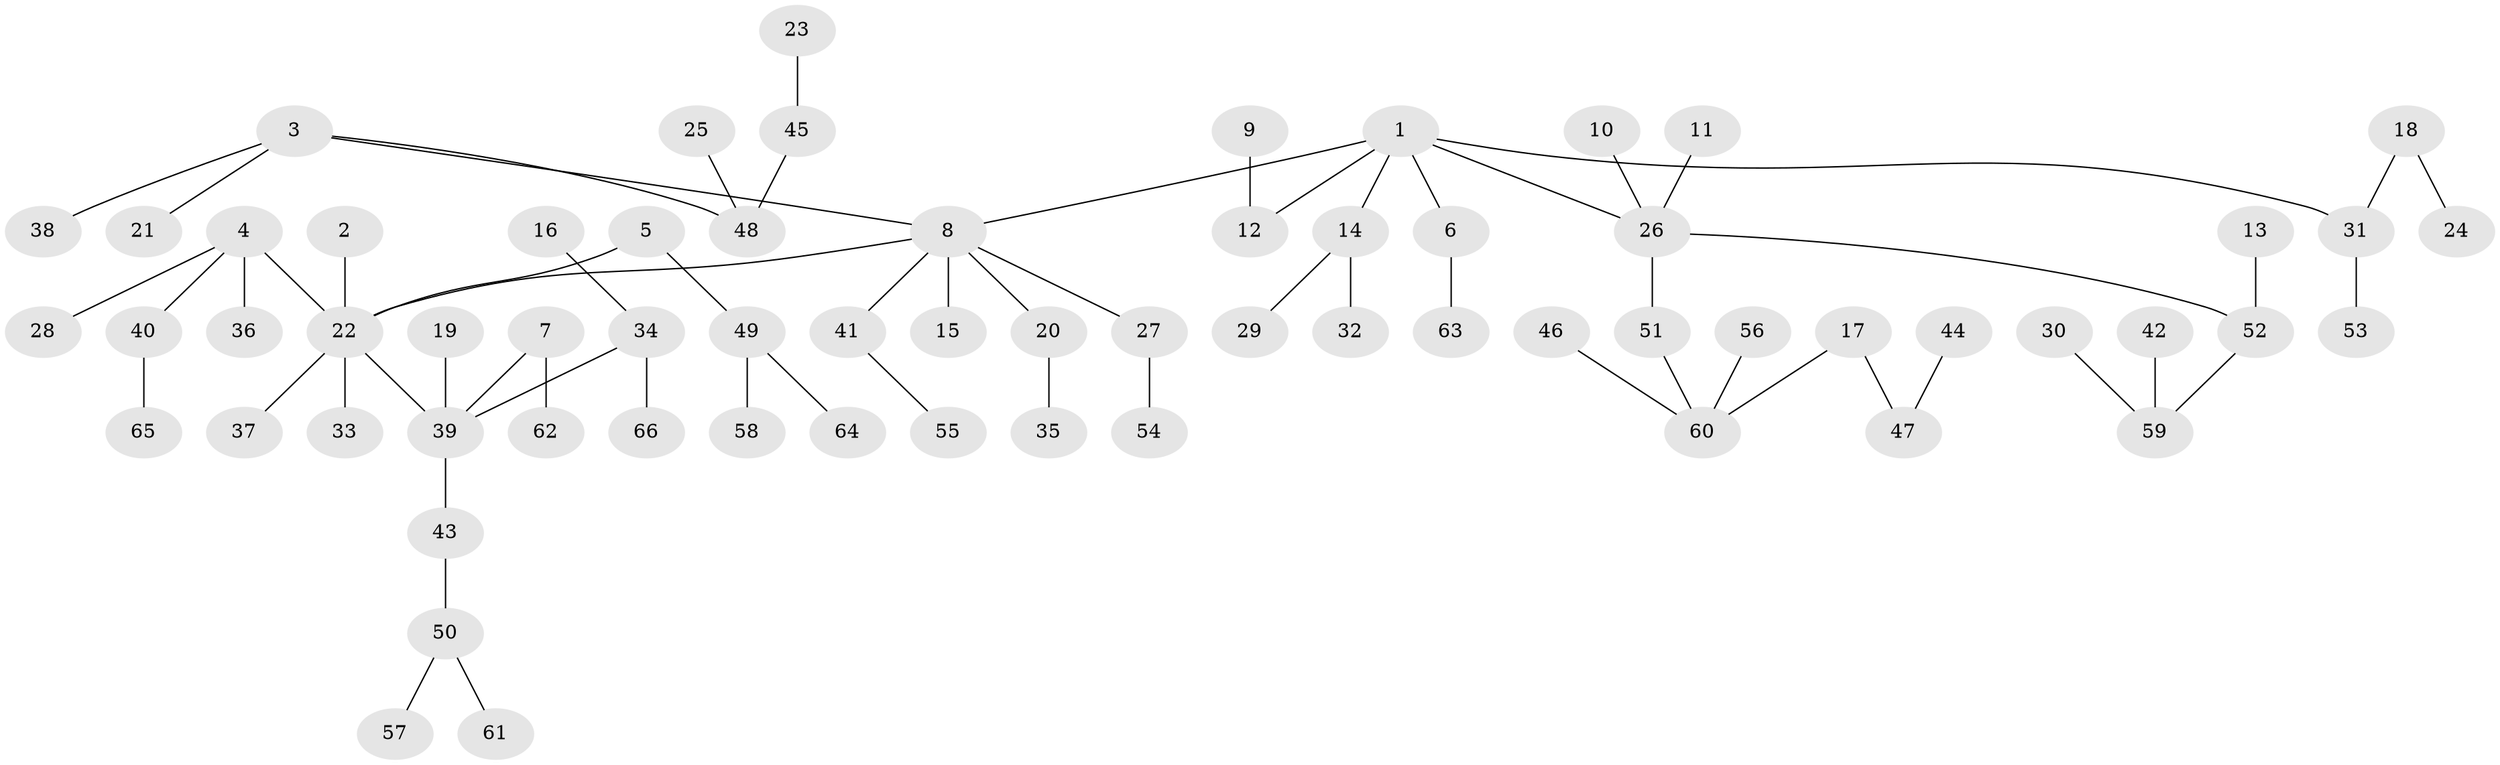 // original degree distribution, {2: 0.3106060606060606, 6: 0.03787878787878788, 3: 0.12121212121212122, 5: 0.015151515151515152, 7: 0.007575757575757576, 1: 0.4621212121212121, 4: 0.045454545454545456}
// Generated by graph-tools (version 1.1) at 2025/50/03/09/25 03:50:25]
// undirected, 66 vertices, 65 edges
graph export_dot {
graph [start="1"]
  node [color=gray90,style=filled];
  1;
  2;
  3;
  4;
  5;
  6;
  7;
  8;
  9;
  10;
  11;
  12;
  13;
  14;
  15;
  16;
  17;
  18;
  19;
  20;
  21;
  22;
  23;
  24;
  25;
  26;
  27;
  28;
  29;
  30;
  31;
  32;
  33;
  34;
  35;
  36;
  37;
  38;
  39;
  40;
  41;
  42;
  43;
  44;
  45;
  46;
  47;
  48;
  49;
  50;
  51;
  52;
  53;
  54;
  55;
  56;
  57;
  58;
  59;
  60;
  61;
  62;
  63;
  64;
  65;
  66;
  1 -- 6 [weight=1.0];
  1 -- 8 [weight=1.0];
  1 -- 12 [weight=1.0];
  1 -- 14 [weight=1.0];
  1 -- 26 [weight=1.0];
  1 -- 31 [weight=1.0];
  2 -- 22 [weight=1.0];
  3 -- 8 [weight=1.0];
  3 -- 21 [weight=1.0];
  3 -- 38 [weight=1.0];
  3 -- 48 [weight=1.0];
  4 -- 22 [weight=1.0];
  4 -- 28 [weight=1.0];
  4 -- 36 [weight=1.0];
  4 -- 40 [weight=1.0];
  5 -- 22 [weight=1.0];
  5 -- 49 [weight=1.0];
  6 -- 63 [weight=1.0];
  7 -- 39 [weight=1.0];
  7 -- 62 [weight=1.0];
  8 -- 15 [weight=1.0];
  8 -- 20 [weight=1.0];
  8 -- 22 [weight=1.0];
  8 -- 27 [weight=1.0];
  8 -- 41 [weight=1.0];
  9 -- 12 [weight=1.0];
  10 -- 26 [weight=1.0];
  11 -- 26 [weight=1.0];
  13 -- 52 [weight=1.0];
  14 -- 29 [weight=1.0];
  14 -- 32 [weight=1.0];
  16 -- 34 [weight=1.0];
  17 -- 47 [weight=1.0];
  17 -- 60 [weight=1.0];
  18 -- 24 [weight=1.0];
  18 -- 31 [weight=1.0];
  19 -- 39 [weight=1.0];
  20 -- 35 [weight=1.0];
  22 -- 33 [weight=1.0];
  22 -- 37 [weight=1.0];
  22 -- 39 [weight=1.0];
  23 -- 45 [weight=1.0];
  25 -- 48 [weight=1.0];
  26 -- 51 [weight=1.0];
  26 -- 52 [weight=1.0];
  27 -- 54 [weight=1.0];
  30 -- 59 [weight=1.0];
  31 -- 53 [weight=1.0];
  34 -- 39 [weight=1.0];
  34 -- 66 [weight=1.0];
  39 -- 43 [weight=1.0];
  40 -- 65 [weight=1.0];
  41 -- 55 [weight=1.0];
  42 -- 59 [weight=1.0];
  43 -- 50 [weight=1.0];
  44 -- 47 [weight=1.0];
  45 -- 48 [weight=1.0];
  46 -- 60 [weight=1.0];
  49 -- 58 [weight=1.0];
  49 -- 64 [weight=1.0];
  50 -- 57 [weight=1.0];
  50 -- 61 [weight=1.0];
  51 -- 60 [weight=1.0];
  52 -- 59 [weight=1.0];
  56 -- 60 [weight=1.0];
}
